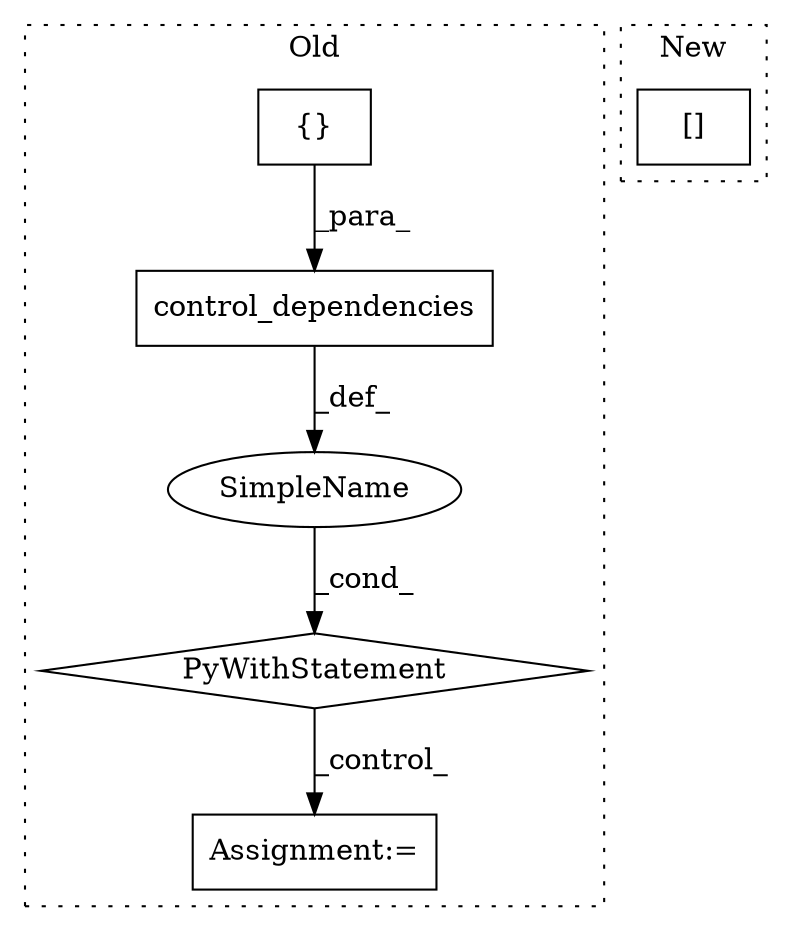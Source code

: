 digraph G {
subgraph cluster0 {
1 [label="control_dependencies" a="32" s="22326,22475" l="21,1" shape="box"];
3 [label="{}" a="4" s="22356,22474" l="1,1" shape="box"];
4 [label="PyWithStatement" a="104" s="22305,22476" l="10,2" shape="diamond"];
5 [label="SimpleName" a="42" s="" l="" shape="ellipse"];
6 [label="Assignment:=" a="7" s="22685" l="30" shape="box"];
label = "Old";
style="dotted";
}
subgraph cluster1 {
2 [label="[]" a="2" s="24179,24246" l="17,2" shape="box"];
label = "New";
style="dotted";
}
1 -> 5 [label="_def_"];
3 -> 1 [label="_para_"];
4 -> 6 [label="_control_"];
5 -> 4 [label="_cond_"];
}